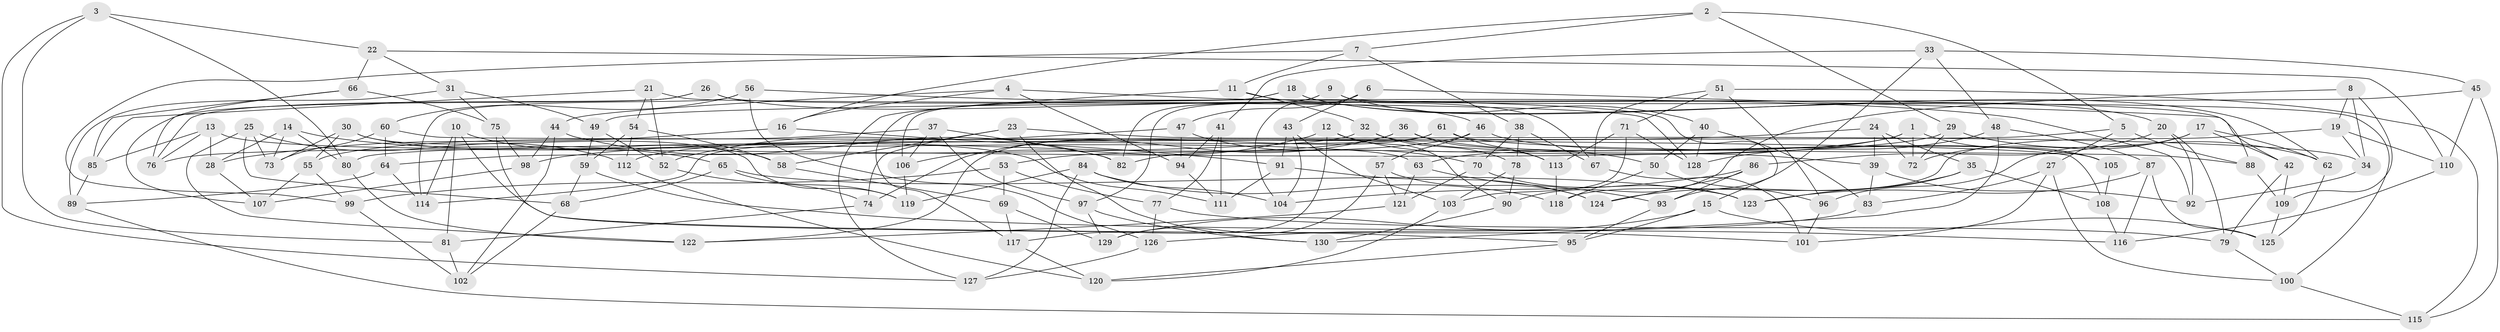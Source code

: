 // coarse degree distribution, {6: 0.5063291139240507, 5: 0.13924050632911392, 4: 0.31645569620253167, 3: 0.0379746835443038}
// Generated by graph-tools (version 1.1) at 2025/38/03/04/25 23:38:20]
// undirected, 130 vertices, 260 edges
graph export_dot {
  node [color=gray90,style=filled];
  1;
  2;
  3;
  4;
  5;
  6;
  7;
  8;
  9;
  10;
  11;
  12;
  13;
  14;
  15;
  16;
  17;
  18;
  19;
  20;
  21;
  22;
  23;
  24;
  25;
  26;
  27;
  28;
  29;
  30;
  31;
  32;
  33;
  34;
  35;
  36;
  37;
  38;
  39;
  40;
  41;
  42;
  43;
  44;
  45;
  46;
  47;
  48;
  49;
  50;
  51;
  52;
  53;
  54;
  55;
  56;
  57;
  58;
  59;
  60;
  61;
  62;
  63;
  64;
  65;
  66;
  67;
  68;
  69;
  70;
  71;
  72;
  73;
  74;
  75;
  76;
  77;
  78;
  79;
  80;
  81;
  82;
  83;
  84;
  85;
  86;
  87;
  88;
  89;
  90;
  91;
  92;
  93;
  94;
  95;
  96;
  97;
  98;
  99;
  100;
  101;
  102;
  103;
  104;
  105;
  106;
  107;
  108;
  109;
  110;
  111;
  112;
  113;
  114;
  115;
  116;
  117;
  118;
  119;
  120;
  121;
  122;
  123;
  124;
  125;
  126;
  127;
  128;
  129;
  130;
  1 -- 72;
  1 -- 105;
  1 -- 63;
  1 -- 82;
  2 -- 5;
  2 -- 7;
  2 -- 29;
  2 -- 16;
  3 -- 127;
  3 -- 22;
  3 -- 80;
  3 -- 81;
  4 -- 44;
  4 -- 15;
  4 -- 16;
  4 -- 94;
  5 -- 80;
  5 -- 88;
  5 -- 27;
  6 -- 88;
  6 -- 104;
  6 -- 43;
  6 -- 47;
  7 -- 11;
  7 -- 99;
  7 -- 38;
  8 -- 34;
  8 -- 90;
  8 -- 19;
  8 -- 109;
  9 -- 100;
  9 -- 82;
  9 -- 40;
  9 -- 97;
  10 -- 81;
  10 -- 101;
  10 -- 58;
  10 -- 114;
  11 -- 127;
  11 -- 32;
  11 -- 67;
  12 -- 50;
  12 -- 117;
  12 -- 90;
  12 -- 106;
  13 -- 28;
  13 -- 85;
  13 -- 63;
  13 -- 76;
  14 -- 28;
  14 -- 80;
  14 -- 65;
  14 -- 73;
  15 -- 125;
  15 -- 95;
  15 -- 129;
  16 -- 28;
  16 -- 91;
  17 -- 62;
  17 -- 42;
  17 -- 72;
  17 -- 96;
  18 -- 117;
  18 -- 106;
  18 -- 20;
  18 -- 62;
  19 -- 118;
  19 -- 110;
  19 -- 34;
  20 -- 79;
  20 -- 92;
  20 -- 86;
  21 -- 52;
  21 -- 128;
  21 -- 85;
  21 -- 54;
  22 -- 66;
  22 -- 110;
  22 -- 31;
  23 -- 58;
  23 -- 74;
  23 -- 130;
  23 -- 34;
  24 -- 35;
  24 -- 39;
  24 -- 98;
  24 -- 72;
  25 -- 112;
  25 -- 68;
  25 -- 122;
  25 -- 73;
  26 -- 76;
  26 -- 107;
  26 -- 46;
  26 -- 42;
  27 -- 100;
  27 -- 83;
  27 -- 101;
  28 -- 107;
  29 -- 72;
  29 -- 62;
  29 -- 76;
  30 -- 73;
  30 -- 111;
  30 -- 119;
  30 -- 55;
  31 -- 89;
  31 -- 75;
  31 -- 49;
  32 -- 39;
  32 -- 78;
  32 -- 64;
  33 -- 48;
  33 -- 93;
  33 -- 45;
  33 -- 41;
  34 -- 92;
  35 -- 108;
  35 -- 123;
  35 -- 124;
  36 -- 74;
  36 -- 105;
  36 -- 113;
  36 -- 112;
  37 -- 55;
  37 -- 97;
  37 -- 82;
  37 -- 106;
  38 -- 70;
  38 -- 67;
  38 -- 78;
  39 -- 92;
  39 -- 83;
  40 -- 128;
  40 -- 50;
  40 -- 83;
  41 -- 94;
  41 -- 111;
  41 -- 77;
  42 -- 79;
  42 -- 109;
  43 -- 91;
  43 -- 104;
  43 -- 103;
  44 -- 98;
  44 -- 82;
  44 -- 102;
  45 -- 49;
  45 -- 110;
  45 -- 115;
  46 -- 53;
  46 -- 105;
  46 -- 57;
  47 -- 94;
  47 -- 52;
  47 -- 70;
  48 -- 128;
  48 -- 87;
  48 -- 130;
  49 -- 59;
  49 -- 52;
  50 -- 118;
  50 -- 96;
  51 -- 115;
  51 -- 96;
  51 -- 71;
  51 -- 67;
  52 -- 74;
  53 -- 99;
  53 -- 69;
  53 -- 77;
  54 -- 112;
  54 -- 59;
  54 -- 58;
  55 -- 107;
  55 -- 99;
  56 -- 114;
  56 -- 126;
  56 -- 60;
  56 -- 92;
  57 -- 121;
  57 -- 124;
  57 -- 129;
  58 -- 69;
  59 -- 68;
  59 -- 116;
  60 -- 73;
  60 -- 108;
  60 -- 64;
  61 -- 88;
  61 -- 114;
  61 -- 122;
  61 -- 113;
  62 -- 125;
  63 -- 121;
  63 -- 93;
  64 -- 114;
  64 -- 89;
  65 -- 123;
  65 -- 119;
  65 -- 68;
  66 -- 75;
  66 -- 85;
  66 -- 76;
  67 -- 101;
  68 -- 102;
  69 -- 129;
  69 -- 117;
  70 -- 121;
  70 -- 123;
  71 -- 103;
  71 -- 113;
  71 -- 128;
  74 -- 81;
  75 -- 98;
  75 -- 95;
  77 -- 126;
  77 -- 79;
  78 -- 103;
  78 -- 90;
  79 -- 100;
  80 -- 122;
  81 -- 102;
  83 -- 126;
  84 -- 127;
  84 -- 118;
  84 -- 119;
  84 -- 104;
  85 -- 89;
  86 -- 104;
  86 -- 124;
  86 -- 93;
  87 -- 116;
  87 -- 125;
  87 -- 123;
  88 -- 109;
  89 -- 115;
  90 -- 130;
  91 -- 124;
  91 -- 111;
  93 -- 95;
  94 -- 111;
  95 -- 120;
  96 -- 101;
  97 -- 129;
  97 -- 130;
  98 -- 107;
  99 -- 102;
  100 -- 115;
  103 -- 120;
  105 -- 108;
  106 -- 119;
  108 -- 116;
  109 -- 125;
  110 -- 116;
  112 -- 120;
  113 -- 118;
  117 -- 120;
  121 -- 122;
  126 -- 127;
}
